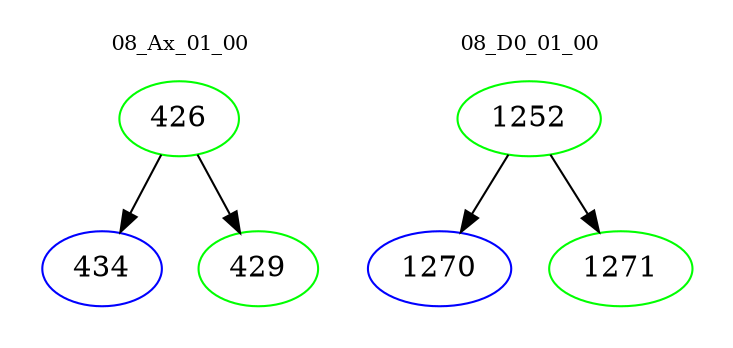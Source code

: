 digraph{
subgraph cluster_0 {
color = white
label = "08_Ax_01_00";
fontsize=10;
T0_426 [label="426", color="green"]
T0_426 -> T0_434 [color="black"]
T0_434 [label="434", color="blue"]
T0_426 -> T0_429 [color="black"]
T0_429 [label="429", color="green"]
}
subgraph cluster_1 {
color = white
label = "08_D0_01_00";
fontsize=10;
T1_1252 [label="1252", color="green"]
T1_1252 -> T1_1270 [color="black"]
T1_1270 [label="1270", color="blue"]
T1_1252 -> T1_1271 [color="black"]
T1_1271 [label="1271", color="green"]
}
}
